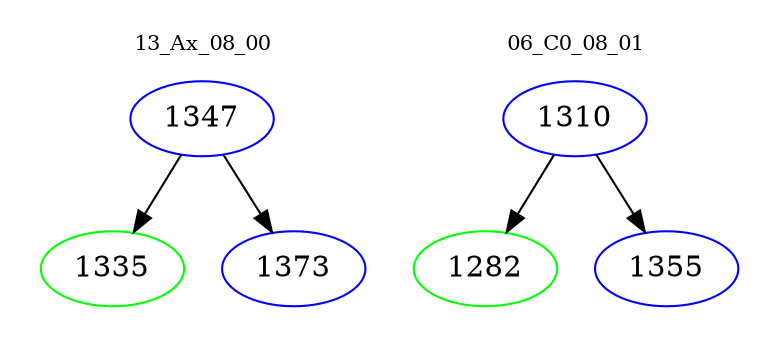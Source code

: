 digraph{
subgraph cluster_0 {
color = white
label = "13_Ax_08_00";
fontsize=10;
T0_1347 [label="1347", color="blue"]
T0_1347 -> T0_1335 [color="black"]
T0_1335 [label="1335", color="green"]
T0_1347 -> T0_1373 [color="black"]
T0_1373 [label="1373", color="blue"]
}
subgraph cluster_1 {
color = white
label = "06_C0_08_01";
fontsize=10;
T1_1310 [label="1310", color="blue"]
T1_1310 -> T1_1282 [color="black"]
T1_1282 [label="1282", color="green"]
T1_1310 -> T1_1355 [color="black"]
T1_1355 [label="1355", color="blue"]
}
}
